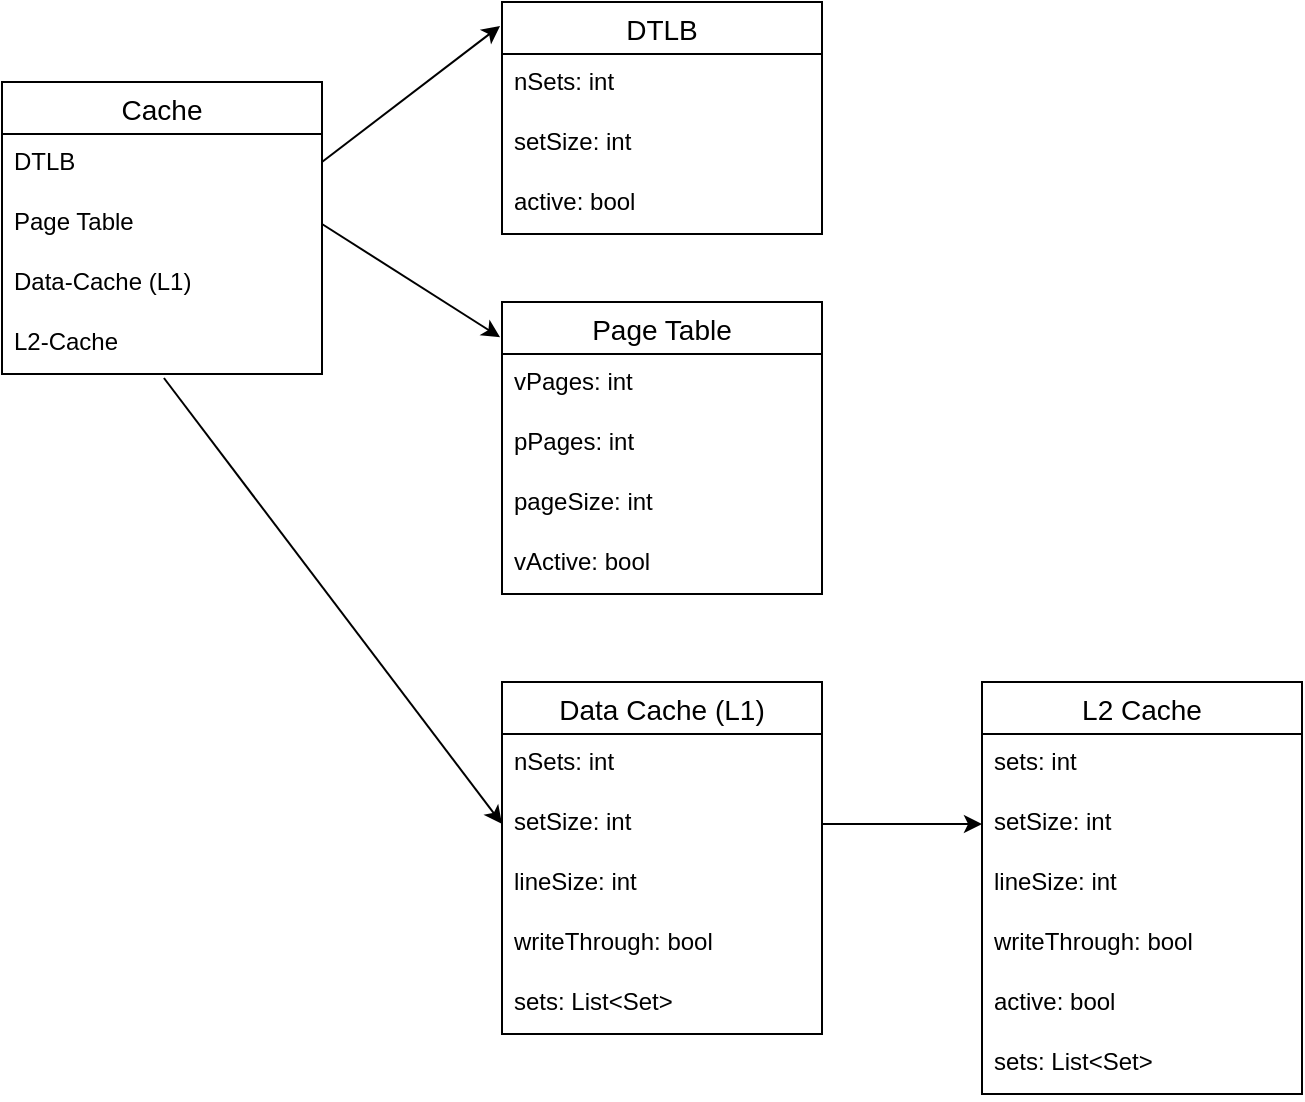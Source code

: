 <mxfile version="14.4.9" type="github">
  <diagram id="R2lEEEUBdFMjLlhIrx00" name="Page-1">
    <mxGraphModel dx="1422" dy="762" grid="1" gridSize="10" guides="1" tooltips="1" connect="1" arrows="1" fold="1" page="1" pageScale="1" pageWidth="850" pageHeight="1100" math="0" shadow="0" extFonts="Permanent Marker^https://fonts.googleapis.com/css?family=Permanent+Marker">
      <root>
        <mxCell id="0" />
        <mxCell id="1" parent="0" />
        <mxCell id="t6L4rIby5WOCs6gxHFSp-50" value="Cache" style="swimlane;fontStyle=0;childLayout=stackLayout;horizontal=1;startSize=26;horizontalStack=0;resizeParent=1;resizeParentMax=0;resizeLast=0;collapsible=1;marginBottom=0;align=center;fontSize=14;" vertex="1" parent="1">
          <mxGeometry x="70" y="130" width="160" height="146" as="geometry" />
        </mxCell>
        <mxCell id="t6L4rIby5WOCs6gxHFSp-51" value="DTLB" style="text;strokeColor=none;fillColor=none;spacingLeft=4;spacingRight=4;overflow=hidden;rotatable=0;points=[[0,0.5],[1,0.5]];portConstraint=eastwest;fontSize=12;" vertex="1" parent="t6L4rIby5WOCs6gxHFSp-50">
          <mxGeometry y="26" width="160" height="30" as="geometry" />
        </mxCell>
        <mxCell id="t6L4rIby5WOCs6gxHFSp-52" value="Page Table" style="text;strokeColor=none;fillColor=none;spacingLeft=4;spacingRight=4;overflow=hidden;rotatable=0;points=[[0,0.5],[1,0.5]];portConstraint=eastwest;fontSize=12;" vertex="1" parent="t6L4rIby5WOCs6gxHFSp-50">
          <mxGeometry y="56" width="160" height="30" as="geometry" />
        </mxCell>
        <mxCell id="t6L4rIby5WOCs6gxHFSp-62" value="Data-Cache (L1)" style="text;strokeColor=none;fillColor=none;spacingLeft=4;spacingRight=4;overflow=hidden;rotatable=0;points=[[0,0.5],[1,0.5]];portConstraint=eastwest;fontSize=12;" vertex="1" parent="t6L4rIby5WOCs6gxHFSp-50">
          <mxGeometry y="86" width="160" height="30" as="geometry" />
        </mxCell>
        <mxCell id="t6L4rIby5WOCs6gxHFSp-53" value="L2-Cache" style="text;strokeColor=none;fillColor=none;spacingLeft=4;spacingRight=4;overflow=hidden;rotatable=0;points=[[0,0.5],[1,0.5]];portConstraint=eastwest;fontSize=12;" vertex="1" parent="t6L4rIby5WOCs6gxHFSp-50">
          <mxGeometry y="116" width="160" height="30" as="geometry" />
        </mxCell>
        <mxCell id="t6L4rIby5WOCs6gxHFSp-63" value="DTLB" style="swimlane;fontStyle=0;childLayout=stackLayout;horizontal=1;startSize=26;horizontalStack=0;resizeParent=1;resizeParentMax=0;resizeLast=0;collapsible=1;marginBottom=0;align=center;fontSize=14;" vertex="1" parent="1">
          <mxGeometry x="320" y="90" width="160" height="116" as="geometry" />
        </mxCell>
        <mxCell id="t6L4rIby5WOCs6gxHFSp-64" value="nSets: int" style="text;strokeColor=none;fillColor=none;spacingLeft=4;spacingRight=4;overflow=hidden;rotatable=0;points=[[0,0.5],[1,0.5]];portConstraint=eastwest;fontSize=12;" vertex="1" parent="t6L4rIby5WOCs6gxHFSp-63">
          <mxGeometry y="26" width="160" height="30" as="geometry" />
        </mxCell>
        <mxCell id="t6L4rIby5WOCs6gxHFSp-65" value="setSize: int" style="text;strokeColor=none;fillColor=none;spacingLeft=4;spacingRight=4;overflow=hidden;rotatable=0;points=[[0,0.5],[1,0.5]];portConstraint=eastwest;fontSize=12;" vertex="1" parent="t6L4rIby5WOCs6gxHFSp-63">
          <mxGeometry y="56" width="160" height="30" as="geometry" />
        </mxCell>
        <mxCell id="t6L4rIby5WOCs6gxHFSp-93" value="active: bool" style="text;strokeColor=none;fillColor=none;spacingLeft=4;spacingRight=4;overflow=hidden;rotatable=0;points=[[0,0.5],[1,0.5]];portConstraint=eastwest;fontSize=12;" vertex="1" parent="t6L4rIby5WOCs6gxHFSp-63">
          <mxGeometry y="86" width="160" height="30" as="geometry" />
        </mxCell>
        <mxCell id="t6L4rIby5WOCs6gxHFSp-67" value="" style="endArrow=classic;html=1;entryX=-0.006;entryY=0.103;entryDx=0;entryDy=0;entryPerimeter=0;" edge="1" parent="1" target="t6L4rIby5WOCs6gxHFSp-63">
          <mxGeometry width="50" height="50" relative="1" as="geometry">
            <mxPoint x="230" y="170" as="sourcePoint" />
            <mxPoint x="280" y="190" as="targetPoint" />
          </mxGeometry>
        </mxCell>
        <mxCell id="t6L4rIby5WOCs6gxHFSp-70" value="Page Table" style="swimlane;fontStyle=0;childLayout=stackLayout;horizontal=1;startSize=26;horizontalStack=0;resizeParent=1;resizeParentMax=0;resizeLast=0;collapsible=1;marginBottom=0;align=center;fontSize=14;" vertex="1" parent="1">
          <mxGeometry x="320" y="240" width="160" height="146" as="geometry" />
        </mxCell>
        <mxCell id="t6L4rIby5WOCs6gxHFSp-71" value="vPages: int" style="text;strokeColor=none;fillColor=none;spacingLeft=4;spacingRight=4;overflow=hidden;rotatable=0;points=[[0,0.5],[1,0.5]];portConstraint=eastwest;fontSize=12;" vertex="1" parent="t6L4rIby5WOCs6gxHFSp-70">
          <mxGeometry y="26" width="160" height="30" as="geometry" />
        </mxCell>
        <mxCell id="t6L4rIby5WOCs6gxHFSp-72" value="pPages: int" style="text;strokeColor=none;fillColor=none;spacingLeft=4;spacingRight=4;overflow=hidden;rotatable=0;points=[[0,0.5],[1,0.5]];portConstraint=eastwest;fontSize=12;" vertex="1" parent="t6L4rIby5WOCs6gxHFSp-70">
          <mxGeometry y="56" width="160" height="30" as="geometry" />
        </mxCell>
        <mxCell id="t6L4rIby5WOCs6gxHFSp-73" value="pageSize: int" style="text;strokeColor=none;fillColor=none;spacingLeft=4;spacingRight=4;overflow=hidden;rotatable=0;points=[[0,0.5],[1,0.5]];portConstraint=eastwest;fontSize=12;" vertex="1" parent="t6L4rIby5WOCs6gxHFSp-70">
          <mxGeometry y="86" width="160" height="30" as="geometry" />
        </mxCell>
        <mxCell id="t6L4rIby5WOCs6gxHFSp-92" value="vActive: bool" style="text;strokeColor=none;fillColor=none;spacingLeft=4;spacingRight=4;overflow=hidden;rotatable=0;points=[[0,0.5],[1,0.5]];portConstraint=eastwest;fontSize=12;" vertex="1" parent="t6L4rIby5WOCs6gxHFSp-70">
          <mxGeometry y="116" width="160" height="30" as="geometry" />
        </mxCell>
        <mxCell id="t6L4rIby5WOCs6gxHFSp-74" value="" style="endArrow=classic;html=1;exitX=1;exitY=0.5;exitDx=0;exitDy=0;entryX=-0.006;entryY=0.121;entryDx=0;entryDy=0;entryPerimeter=0;" edge="1" parent="1" source="t6L4rIby5WOCs6gxHFSp-52" target="t6L4rIby5WOCs6gxHFSp-70">
          <mxGeometry width="50" height="50" relative="1" as="geometry">
            <mxPoint x="230" y="240" as="sourcePoint" />
            <mxPoint x="280" y="190" as="targetPoint" />
          </mxGeometry>
        </mxCell>
        <mxCell id="t6L4rIby5WOCs6gxHFSp-75" value="Data Cache (L1)" style="swimlane;fontStyle=0;childLayout=stackLayout;horizontal=1;startSize=26;horizontalStack=0;resizeParent=1;resizeParentMax=0;resizeLast=0;collapsible=1;marginBottom=0;align=center;fontSize=14;" vertex="1" parent="1">
          <mxGeometry x="320" y="430" width="160" height="176" as="geometry" />
        </mxCell>
        <mxCell id="t6L4rIby5WOCs6gxHFSp-76" value="nSets: int" style="text;strokeColor=none;fillColor=none;spacingLeft=4;spacingRight=4;overflow=hidden;rotatable=0;points=[[0,0.5],[1,0.5]];portConstraint=eastwest;fontSize=12;" vertex="1" parent="t6L4rIby5WOCs6gxHFSp-75">
          <mxGeometry y="26" width="160" height="30" as="geometry" />
        </mxCell>
        <mxCell id="t6L4rIby5WOCs6gxHFSp-77" value="setSize: int" style="text;strokeColor=none;fillColor=none;spacingLeft=4;spacingRight=4;overflow=hidden;rotatable=0;points=[[0,0.5],[1,0.5]];portConstraint=eastwest;fontSize=12;" vertex="1" parent="t6L4rIby5WOCs6gxHFSp-75">
          <mxGeometry y="56" width="160" height="30" as="geometry" />
        </mxCell>
        <mxCell id="t6L4rIby5WOCs6gxHFSp-78" value="lineSize: int" style="text;strokeColor=none;fillColor=none;spacingLeft=4;spacingRight=4;overflow=hidden;rotatable=0;points=[[0,0.5],[1,0.5]];portConstraint=eastwest;fontSize=12;" vertex="1" parent="t6L4rIby5WOCs6gxHFSp-75">
          <mxGeometry y="86" width="160" height="30" as="geometry" />
        </mxCell>
        <mxCell id="t6L4rIby5WOCs6gxHFSp-96" value="writeThrough: bool" style="text;strokeColor=none;fillColor=none;spacingLeft=4;spacingRight=4;overflow=hidden;rotatable=0;points=[[0,0.5],[1,0.5]];portConstraint=eastwest;fontSize=12;" vertex="1" parent="t6L4rIby5WOCs6gxHFSp-75">
          <mxGeometry y="116" width="160" height="30" as="geometry" />
        </mxCell>
        <mxCell id="t6L4rIby5WOCs6gxHFSp-86" value="sets: List&lt;Set&gt;" style="text;strokeColor=none;fillColor=none;spacingLeft=4;spacingRight=4;overflow=hidden;rotatable=0;points=[[0,0.5],[1,0.5]];portConstraint=eastwest;fontSize=12;" vertex="1" parent="t6L4rIby5WOCs6gxHFSp-75">
          <mxGeometry y="146" width="160" height="30" as="geometry" />
        </mxCell>
        <mxCell id="t6L4rIby5WOCs6gxHFSp-84" value="" style="endArrow=classic;html=1;exitX=1;exitY=0.5;exitDx=0;exitDy=0;entryX=0;entryY=0.5;entryDx=0;entryDy=0;" edge="1" parent="1" source="t6L4rIby5WOCs6gxHFSp-77" target="t6L4rIby5WOCs6gxHFSp-89">
          <mxGeometry width="50" height="50" relative="1" as="geometry">
            <mxPoint x="480" y="550" as="sourcePoint" />
            <mxPoint x="550" y="501" as="targetPoint" />
          </mxGeometry>
        </mxCell>
        <mxCell id="t6L4rIby5WOCs6gxHFSp-85" value="" style="endArrow=classic;html=1;entryX=0;entryY=0.5;entryDx=0;entryDy=0;exitX=0.506;exitY=1.067;exitDx=0;exitDy=0;exitPerimeter=0;" edge="1" parent="1" source="t6L4rIby5WOCs6gxHFSp-53" target="t6L4rIby5WOCs6gxHFSp-77">
          <mxGeometry width="50" height="50" relative="1" as="geometry">
            <mxPoint x="230" y="311" as="sourcePoint" />
            <mxPoint x="300.711" y="261" as="targetPoint" />
          </mxGeometry>
        </mxCell>
        <mxCell id="t6L4rIby5WOCs6gxHFSp-87" value="L2 Cache" style="swimlane;fontStyle=0;childLayout=stackLayout;horizontal=1;startSize=26;horizontalStack=0;resizeParent=1;resizeParentMax=0;resizeLast=0;collapsible=1;marginBottom=0;align=center;fontSize=14;" vertex="1" parent="1">
          <mxGeometry x="560" y="430" width="160" height="206" as="geometry" />
        </mxCell>
        <mxCell id="t6L4rIby5WOCs6gxHFSp-88" value="sets: int" style="text;strokeColor=none;fillColor=none;spacingLeft=4;spacingRight=4;overflow=hidden;rotatable=0;points=[[0,0.5],[1,0.5]];portConstraint=eastwest;fontSize=12;" vertex="1" parent="t6L4rIby5WOCs6gxHFSp-87">
          <mxGeometry y="26" width="160" height="30" as="geometry" />
        </mxCell>
        <mxCell id="t6L4rIby5WOCs6gxHFSp-89" value="setSize: int" style="text;strokeColor=none;fillColor=none;spacingLeft=4;spacingRight=4;overflow=hidden;rotatable=0;points=[[0,0.5],[1,0.5]];portConstraint=eastwest;fontSize=12;" vertex="1" parent="t6L4rIby5WOCs6gxHFSp-87">
          <mxGeometry y="56" width="160" height="30" as="geometry" />
        </mxCell>
        <mxCell id="t6L4rIby5WOCs6gxHFSp-90" value="lineSize: int" style="text;strokeColor=none;fillColor=none;spacingLeft=4;spacingRight=4;overflow=hidden;rotatable=0;points=[[0,0.5],[1,0.5]];portConstraint=eastwest;fontSize=12;" vertex="1" parent="t6L4rIby5WOCs6gxHFSp-87">
          <mxGeometry y="86" width="160" height="30" as="geometry" />
        </mxCell>
        <mxCell id="t6L4rIby5WOCs6gxHFSp-91" value="writeThrough: bool" style="text;strokeColor=none;fillColor=none;spacingLeft=4;spacingRight=4;overflow=hidden;rotatable=0;points=[[0,0.5],[1,0.5]];portConstraint=eastwest;fontSize=12;" vertex="1" parent="t6L4rIby5WOCs6gxHFSp-87">
          <mxGeometry y="116" width="160" height="30" as="geometry" />
        </mxCell>
        <mxCell id="t6L4rIby5WOCs6gxHFSp-94" value="active: bool " style="text;strokeColor=none;fillColor=none;spacingLeft=4;spacingRight=4;overflow=hidden;rotatable=0;points=[[0,0.5],[1,0.5]];portConstraint=eastwest;fontSize=12;" vertex="1" parent="t6L4rIby5WOCs6gxHFSp-87">
          <mxGeometry y="146" width="160" height="30" as="geometry" />
        </mxCell>
        <mxCell id="t6L4rIby5WOCs6gxHFSp-97" value="sets: List&lt;Set&gt;" style="text;strokeColor=none;fillColor=none;spacingLeft=4;spacingRight=4;overflow=hidden;rotatable=0;points=[[0,0.5],[1,0.5]];portConstraint=eastwest;fontSize=12;" vertex="1" parent="t6L4rIby5WOCs6gxHFSp-87">
          <mxGeometry y="176" width="160" height="30" as="geometry" />
        </mxCell>
      </root>
    </mxGraphModel>
  </diagram>
</mxfile>
